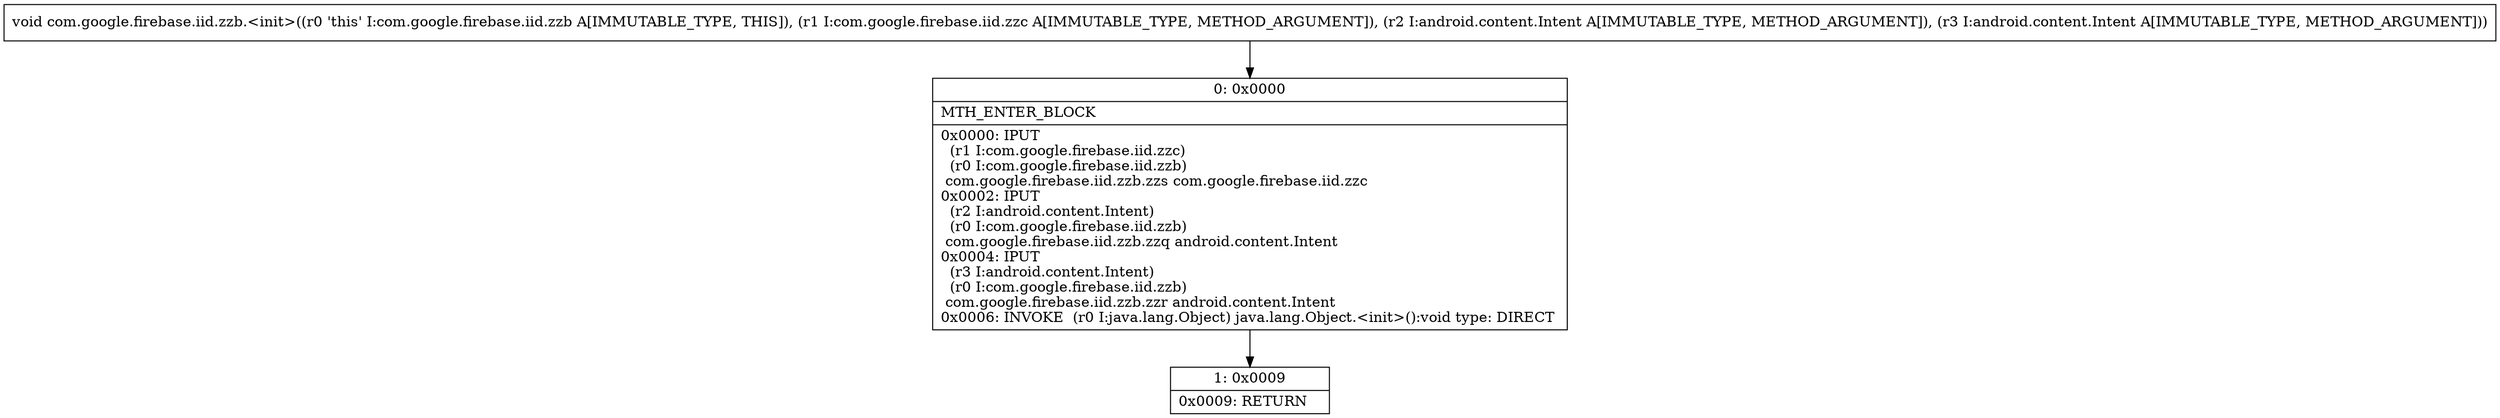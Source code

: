 digraph "CFG forcom.google.firebase.iid.zzb.\<init\>(Lcom\/google\/firebase\/iid\/zzc;Landroid\/content\/Intent;Landroid\/content\/Intent;)V" {
Node_0 [shape=record,label="{0\:\ 0x0000|MTH_ENTER_BLOCK\l|0x0000: IPUT  \l  (r1 I:com.google.firebase.iid.zzc)\l  (r0 I:com.google.firebase.iid.zzb)\l com.google.firebase.iid.zzb.zzs com.google.firebase.iid.zzc \l0x0002: IPUT  \l  (r2 I:android.content.Intent)\l  (r0 I:com.google.firebase.iid.zzb)\l com.google.firebase.iid.zzb.zzq android.content.Intent \l0x0004: IPUT  \l  (r3 I:android.content.Intent)\l  (r0 I:com.google.firebase.iid.zzb)\l com.google.firebase.iid.zzb.zzr android.content.Intent \l0x0006: INVOKE  (r0 I:java.lang.Object) java.lang.Object.\<init\>():void type: DIRECT \l}"];
Node_1 [shape=record,label="{1\:\ 0x0009|0x0009: RETURN   \l}"];
MethodNode[shape=record,label="{void com.google.firebase.iid.zzb.\<init\>((r0 'this' I:com.google.firebase.iid.zzb A[IMMUTABLE_TYPE, THIS]), (r1 I:com.google.firebase.iid.zzc A[IMMUTABLE_TYPE, METHOD_ARGUMENT]), (r2 I:android.content.Intent A[IMMUTABLE_TYPE, METHOD_ARGUMENT]), (r3 I:android.content.Intent A[IMMUTABLE_TYPE, METHOD_ARGUMENT])) }"];
MethodNode -> Node_0;
Node_0 -> Node_1;
}

